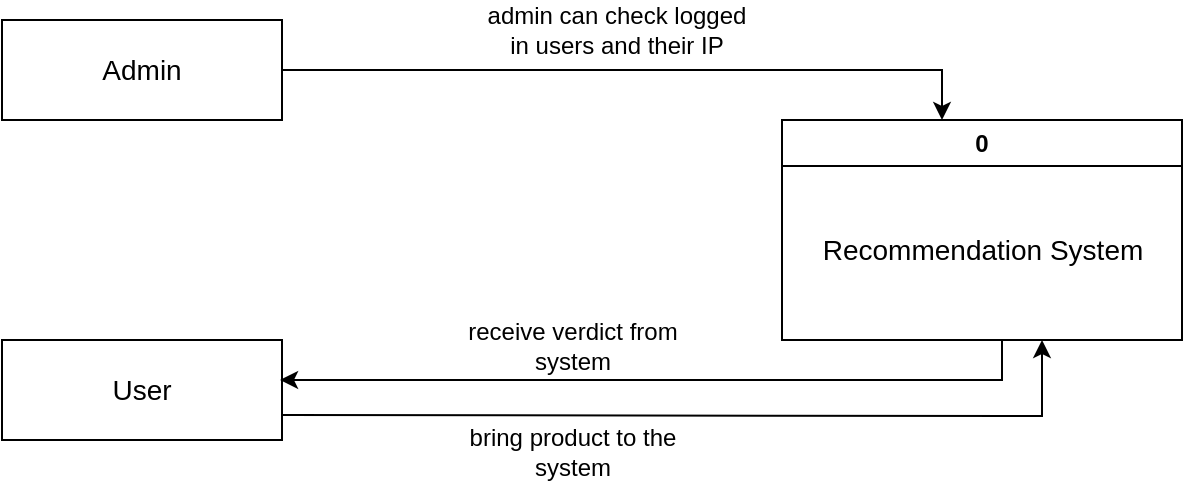 <mxfile version="24.8.8">
  <diagram name="Page-1" id="d2_pALl6pl-PteDp-b0O">
    <mxGraphModel dx="1050" dy="575" grid="1" gridSize="10" guides="1" tooltips="1" connect="1" arrows="1" fold="1" page="1" pageScale="1" pageWidth="850" pageHeight="1100" math="0" shadow="0">
      <root>
        <mxCell id="0" />
        <mxCell id="1" parent="0" />
        <mxCell id="vQAd5xrm6njrhwQv4swD-1" value="0" style="swimlane;whiteSpace=wrap;html=1;" parent="1" vertex="1">
          <mxGeometry x="530" y="170" width="200" height="110" as="geometry" />
        </mxCell>
        <mxCell id="vQAd5xrm6njrhwQv4swD-2" value="&lt;font style=&quot;font-size: 14px;&quot;&gt;Recommendation System&lt;/font&gt;" style="text;html=1;align=center;verticalAlign=middle;resizable=0;points=[];autosize=1;strokeColor=none;fillColor=none;" parent="vQAd5xrm6njrhwQv4swD-1" vertex="1">
          <mxGeometry x="10" y="50" width="180" height="30" as="geometry" />
        </mxCell>
        <mxCell id="vQAd5xrm6njrhwQv4swD-3" value="&lt;font style=&quot;font-size: 14px;&quot;&gt;Admin&lt;/font&gt;" style="rounded=0;whiteSpace=wrap;html=1;fillColor=none;" parent="1" vertex="1">
          <mxGeometry x="140" y="120" width="140" height="50" as="geometry" />
        </mxCell>
        <mxCell id="vQAd5xrm6njrhwQv4swD-4" value="&lt;font style=&quot;font-size: 14px;&quot;&gt;User&lt;/font&gt;" style="rounded=0;whiteSpace=wrap;html=1;fillColor=none;" parent="1" vertex="1">
          <mxGeometry x="140" y="280" width="140" height="50" as="geometry" />
        </mxCell>
        <mxCell id="vQAd5xrm6njrhwQv4swD-5" value="" style="endArrow=classic;html=1;rounded=0;exitX=1;exitY=0.5;exitDx=0;exitDy=0;" parent="1" source="vQAd5xrm6njrhwQv4swD-3" edge="1">
          <mxGeometry width="50" height="50" relative="1" as="geometry">
            <mxPoint x="400" y="330" as="sourcePoint" />
            <mxPoint x="610" y="170" as="targetPoint" />
            <Array as="points">
              <mxPoint x="610" y="145" />
            </Array>
          </mxGeometry>
        </mxCell>
        <mxCell id="vQAd5xrm6njrhwQv4swD-6" value="" style="endArrow=classic;html=1;rounded=0;exitX=1;exitY=0.5;exitDx=0;exitDy=0;" parent="1" edge="1">
          <mxGeometry width="50" height="50" relative="1" as="geometry">
            <mxPoint x="280" y="317.5" as="sourcePoint" />
            <mxPoint x="660" y="280" as="targetPoint" />
            <Array as="points">
              <mxPoint x="660" y="318" />
            </Array>
          </mxGeometry>
        </mxCell>
        <mxCell id="vQAd5xrm6njrhwQv4swD-7" value="" style="endArrow=classic;html=1;rounded=0;entryX=0.993;entryY=0.4;entryDx=0;entryDy=0;entryPerimeter=0;" parent="1" target="vQAd5xrm6njrhwQv4swD-4" edge="1">
          <mxGeometry width="50" height="50" relative="1" as="geometry">
            <mxPoint x="640" y="280" as="sourcePoint" />
            <mxPoint x="510" y="280" as="targetPoint" />
            <Array as="points">
              <mxPoint x="640" y="300" />
            </Array>
          </mxGeometry>
        </mxCell>
        <mxCell id="vQAd5xrm6njrhwQv4swD-8" value="admin can check logged in users and their IP" style="text;html=1;align=center;verticalAlign=middle;whiteSpace=wrap;rounded=0;" parent="1" vertex="1">
          <mxGeometry x="380" y="110" width="135" height="30" as="geometry" />
        </mxCell>
        <mxCell id="vQAd5xrm6njrhwQv4swD-9" value="bring product to the system" style="text;html=1;align=center;verticalAlign=middle;whiteSpace=wrap;rounded=0;" parent="1" vertex="1">
          <mxGeometry x="358" y="321" width="135" height="30" as="geometry" />
        </mxCell>
        <mxCell id="vQAd5xrm6njrhwQv4swD-10" value="receive verdict from system" style="text;html=1;align=center;verticalAlign=middle;whiteSpace=wrap;rounded=0;" parent="1" vertex="1">
          <mxGeometry x="358" y="268" width="135" height="30" as="geometry" />
        </mxCell>
      </root>
    </mxGraphModel>
  </diagram>
</mxfile>
